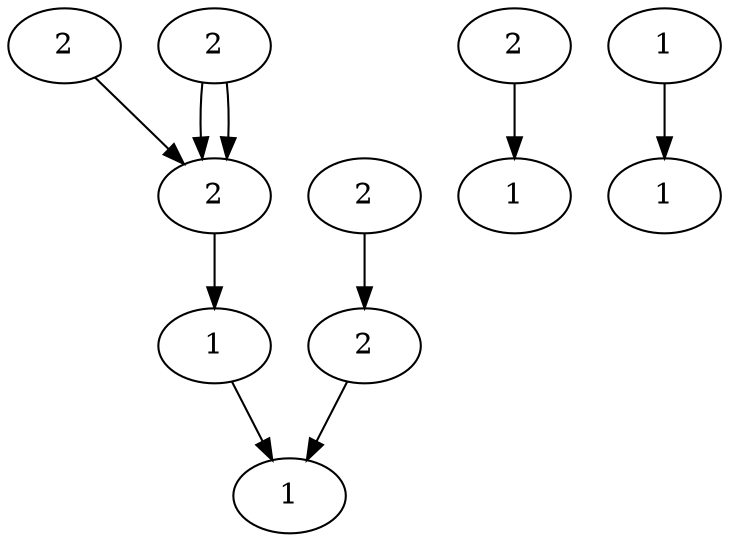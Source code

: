 digraph G {
    0 [label="2"]; 
    1 [label="2"]; 
    2 [label="2"]; 
    3 [label="1"]; 
    4 [label="1"]; 
    5 [label="2"]; 
    6 [label="2"]; 
    7 [label="2"]; 
    8 [label="1"]; 
    9 [label="1"]; 
    10 [label="1"];
    0 -> 2;
    1 -> 2;
    5 -> 6;
    7 -> 8;
    9 -> 10;
    1 -> 2;
    2 -> 3;
    3 -> 4;
    6 -> 4;
}
